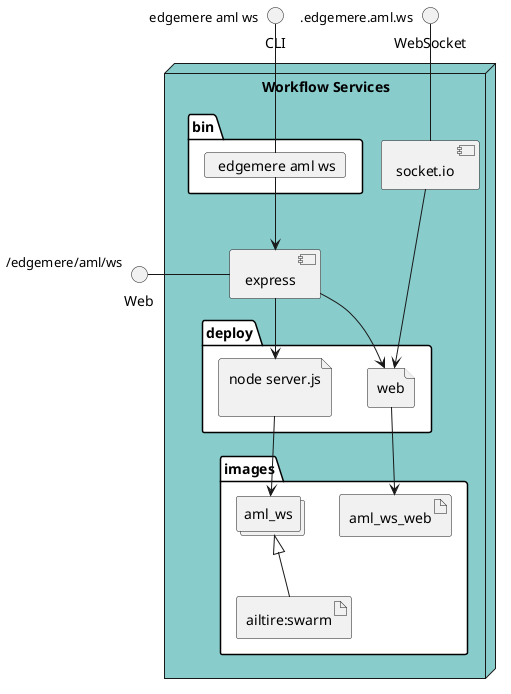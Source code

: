 @startuml
  interface CLI
  interface Web
  interface WebSocket
node "Workflow Services" #88cccc {
  component express as REST
  component socket.io as socket
  folder bin #ffffff {
    card " edgemere aml ws" as binName
  }
  binName --> REST

  folder deploy #ffffff {
      file "node server.js\n" as aml_ws_container
      REST --> aml_ws_container

  
    file "web" as web_container
    REST --> web_container
    socket ---> web_container
  
  }
  folder images #ffffff {
    collections "aml_ws" as aml_wsimage
    artifact "ailtire:swarm" as ailtireswarm
    aml_wsimage <|-- ailtireswarm
    aml_ws_container --> aml_wsimage

  
      artifact "aml_ws_web" as aml_ws_web
      web_container --> aml_ws_web
    
  }
}
CLI " edgemere aml ws" -- binName
Web "/edgemere/aml/ws" - REST
WebSocket ".edgemere.aml.ws" -- socket

@enduml
